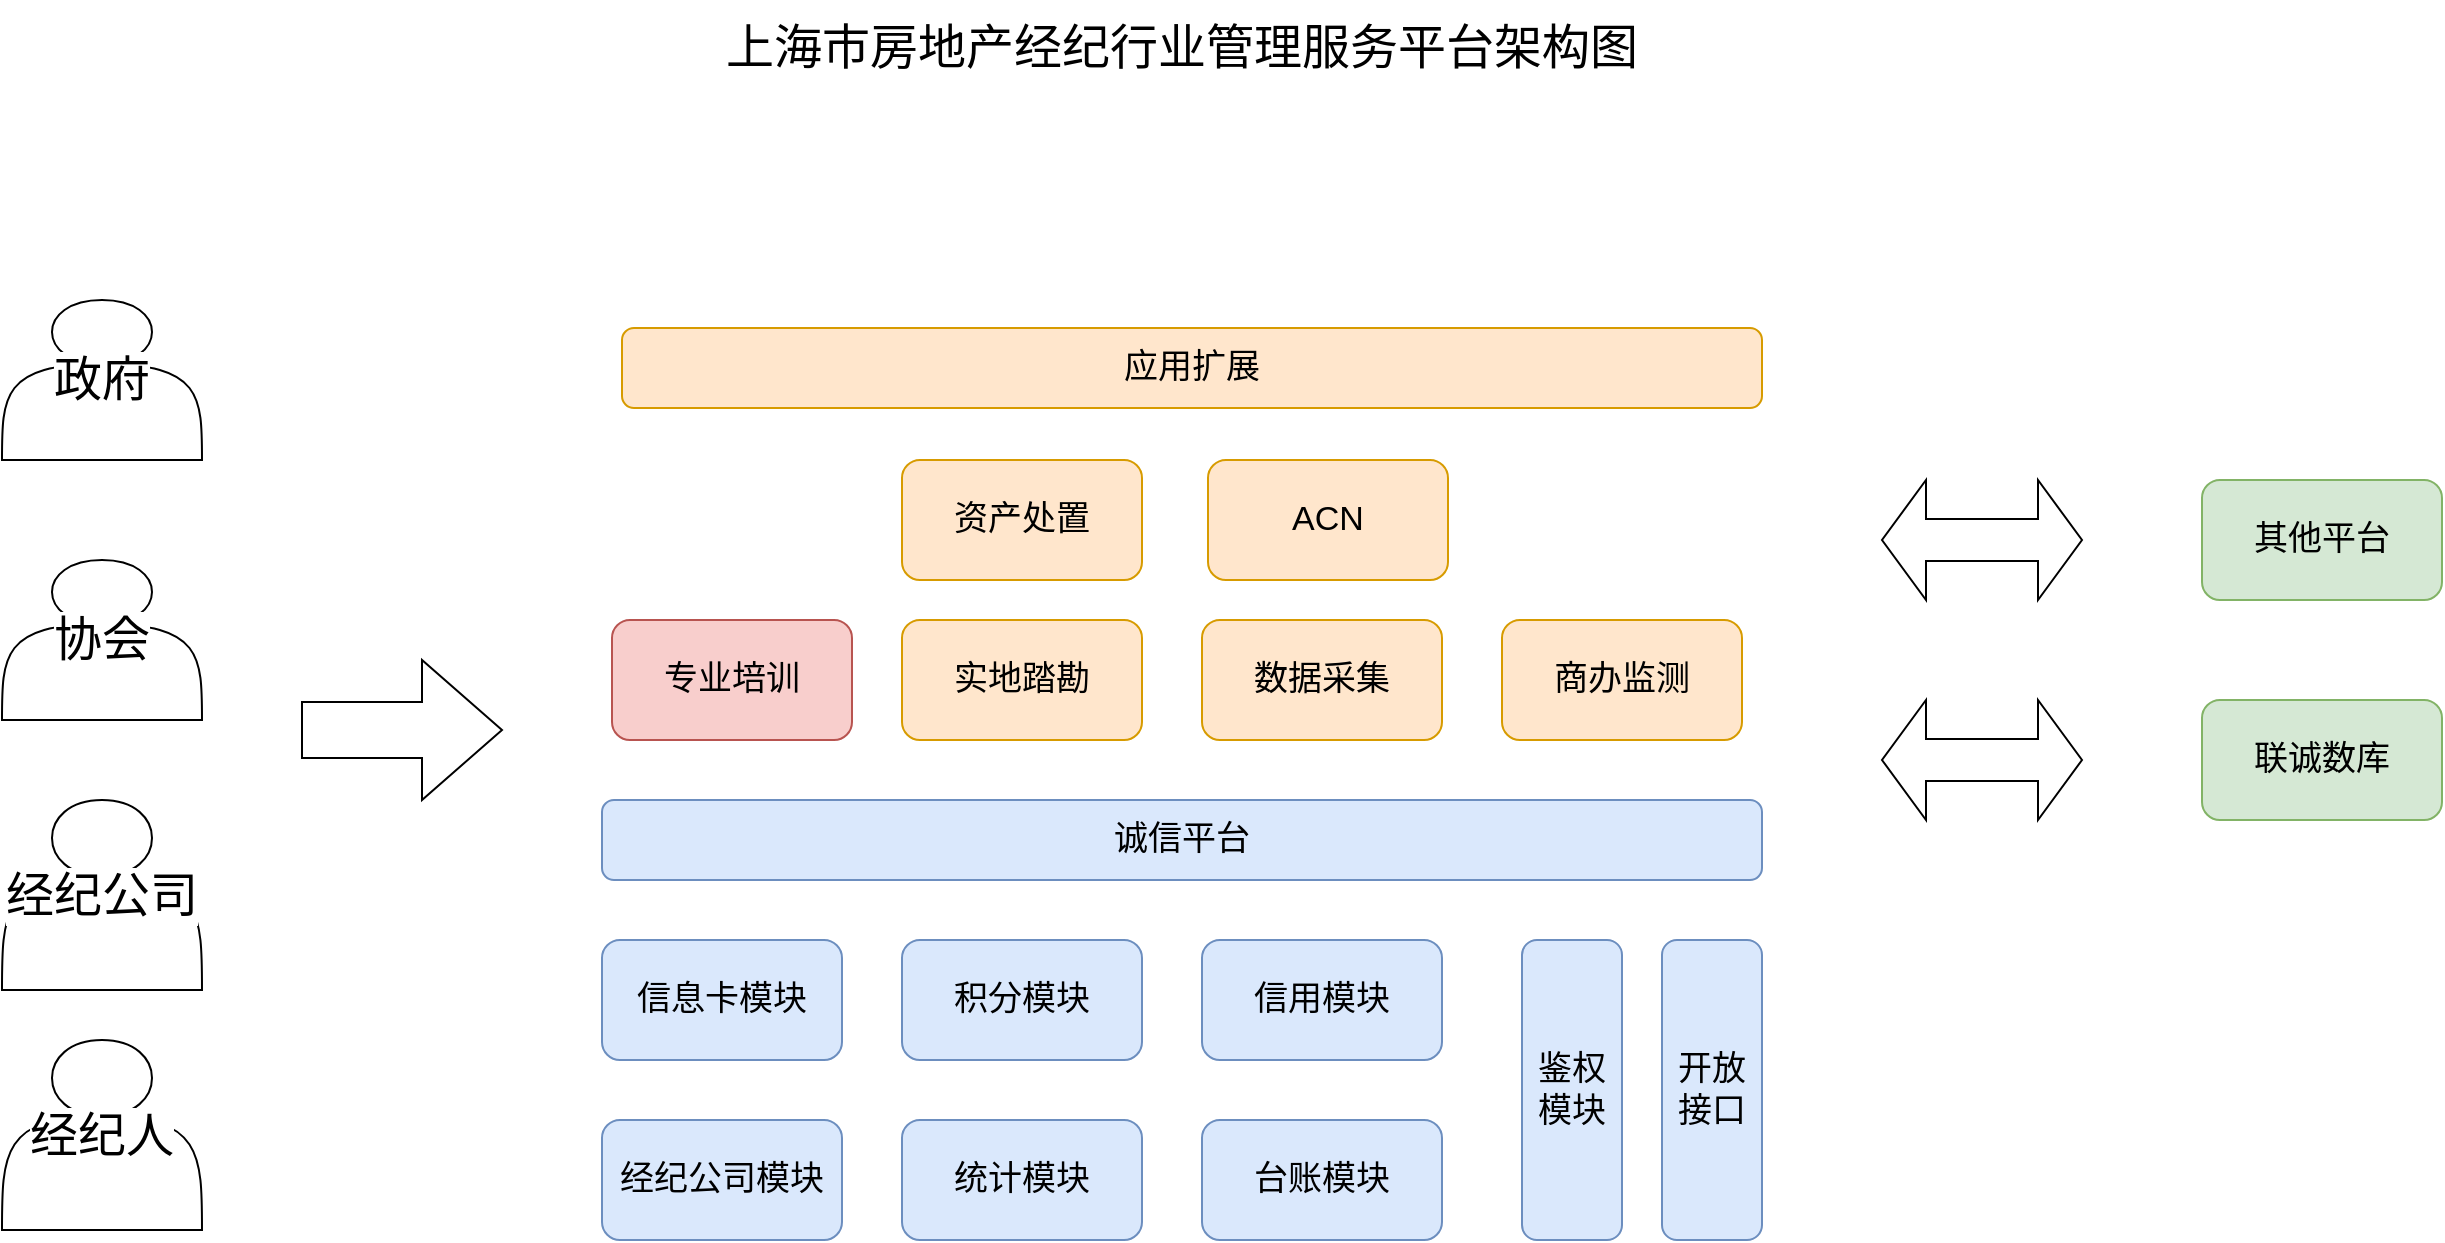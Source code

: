 <mxfile version="14.5.1" type="github"><diagram id="9exOJL8W6ix4fBsuOIzy" name="Page-1"><mxGraphModel dx="2310" dy="982" grid="1" gridSize="10" guides="1" tooltips="1" connect="1" arrows="1" fold="1" page="1" pageScale="1" pageWidth="827" pageHeight="1169" background="none" math="0" shadow="0"><root><mxCell id="0"/><mxCell id="1" parent="0"/><mxCell id="PiWmKONKAO3LSSK3L9ag-2" value="积分模块" style="whiteSpace=wrap;html=1;rounded=1;fontSize=17;fillColor=#dae8fc;strokeColor=#6c8ebf;" vertex="1" parent="1"><mxGeometry x="200" y="850" width="120" height="60" as="geometry"/></mxCell><mxCell id="PiWmKONKAO3LSSK3L9ag-4" value="信息卡模块" style="whiteSpace=wrap;html=1;rounded=1;fontSize=17;fillColor=#dae8fc;strokeColor=#6c8ebf;" vertex="1" parent="1"><mxGeometry x="50" y="850" width="120" height="60" as="geometry"/></mxCell><mxCell id="PiWmKONKAO3LSSK3L9ag-5" value="经纪公司模块" style="whiteSpace=wrap;html=1;rounded=1;fontSize=17;fillColor=#dae8fc;strokeColor=#6c8ebf;" vertex="1" parent="1"><mxGeometry x="50" y="940" width="120" height="60" as="geometry"/></mxCell><mxCell id="PiWmKONKAO3LSSK3L9ag-6" value="信用模块" style="whiteSpace=wrap;html=1;rounded=1;fontSize=17;fillColor=#dae8fc;strokeColor=#6c8ebf;" vertex="1" parent="1"><mxGeometry x="350" y="850" width="120" height="60" as="geometry"/></mxCell><mxCell id="PiWmKONKAO3LSSK3L9ag-9" value="台账模块" style="rounded=1;whiteSpace=wrap;html=1;fontSize=17;fillColor=#dae8fc;strokeColor=#6c8ebf;" vertex="1" parent="1"><mxGeometry x="350" y="940" width="120" height="60" as="geometry"/></mxCell><mxCell id="PiWmKONKAO3LSSK3L9ag-11" value="统计模块" style="whiteSpace=wrap;html=1;rounded=1;fontSize=17;fillColor=#dae8fc;strokeColor=#6c8ebf;" vertex="1" parent="1"><mxGeometry x="200" y="940" width="120" height="60" as="geometry"/></mxCell><mxCell id="PiWmKONKAO3LSSK3L9ag-14" value="专业培训" style="rounded=1;whiteSpace=wrap;html=1;strokeWidth=1;fontSize=17;fillColor=#f8cecc;strokeColor=#b85450;" vertex="1" parent="1"><mxGeometry x="55" y="690" width="120" height="60" as="geometry"/></mxCell><mxCell id="PiWmKONKAO3LSSK3L9ag-18" value="鉴权模块" style="rounded=1;whiteSpace=wrap;html=1;strokeWidth=1;fontSize=17;fillColor=#dae8fc;strokeColor=#6c8ebf;" vertex="1" parent="1"><mxGeometry x="510" y="850" width="50" height="150" as="geometry"/></mxCell><mxCell id="PiWmKONKAO3LSSK3L9ag-20" value="诚信平台" style="rounded=1;whiteSpace=wrap;html=1;strokeWidth=1;fontSize=17;fillColor=#dae8fc;strokeColor=#6c8ebf;" vertex="1" parent="1"><mxGeometry x="50" y="780" width="580" height="40" as="geometry"/></mxCell><mxCell id="PiWmKONKAO3LSSK3L9ag-25" value="ACN" style="rounded=1;whiteSpace=wrap;html=1;strokeWidth=1;fontSize=17;fillColor=#ffe6cc;strokeColor=#d79b00;" vertex="1" parent="1"><mxGeometry x="353" y="610" width="120" height="60" as="geometry"/></mxCell><mxCell id="PiWmKONKAO3LSSK3L9ag-26" value="商办监测" style="rounded=1;whiteSpace=wrap;html=1;strokeWidth=1;fontSize=17;fillColor=#ffe6cc;strokeColor=#d79b00;" vertex="1" parent="1"><mxGeometry x="500" y="690" width="120" height="60" as="geometry"/></mxCell><mxCell id="PiWmKONKAO3LSSK3L9ag-27" value="&lt;div style=&quot;font-family: &amp;#34;menlo&amp;#34; , &amp;#34;monaco&amp;#34; , &amp;#34;courier new&amp;#34; , monospace ; font-size: 24px ; line-height: 24px&quot;&gt;上海市房地产经纪行业管理服务平台架构图&lt;/div&gt;" style="text;html=1;strokeColor=none;fillColor=none;align=center;verticalAlign=middle;whiteSpace=wrap;rounded=0;fontSize=24;labelBackgroundColor=#ffffff;" vertex="1" parent="1"><mxGeometry x="85" y="380" width="510" height="50" as="geometry"/></mxCell><mxCell id="PiWmKONKAO3LSSK3L9ag-29" value="开放接口" style="rounded=1;whiteSpace=wrap;html=1;strokeWidth=1;fontSize=17;fillColor=#dae8fc;strokeColor=#6c8ebf;" vertex="1" parent="1"><mxGeometry x="580" y="850" width="50" height="150" as="geometry"/></mxCell><mxCell id="PiWmKONKAO3LSSK3L9ag-30" value="实地踏勘" style="rounded=1;whiteSpace=wrap;html=1;strokeWidth=1;fontSize=17;fillColor=#ffe6cc;strokeColor=#d79b00;" vertex="1" parent="1"><mxGeometry x="200" y="690" width="120" height="60" as="geometry"/></mxCell><mxCell id="PiWmKONKAO3LSSK3L9ag-31" value="资产处置" style="rounded=1;whiteSpace=wrap;html=1;strokeWidth=1;fontSize=17;fillColor=#ffe6cc;strokeColor=#d79b00;" vertex="1" parent="1"><mxGeometry x="200" y="610" width="120" height="60" as="geometry"/></mxCell><mxCell id="PiWmKONKAO3LSSK3L9ag-34" value="" style="html=1;shadow=0;dashed=0;align=center;verticalAlign=middle;shape=mxgraph.arrows2.twoWayArrow;dy=0.65;dx=22;rounded=1;strokeWidth=1;gradientColor=none;fontSize=17;" vertex="1" parent="1"><mxGeometry x="690" y="730" width="100" height="60" as="geometry"/></mxCell><mxCell id="PiWmKONKAO3LSSK3L9ag-35" value="联诚数库" style="rounded=1;whiteSpace=wrap;html=1;strokeWidth=1;fontSize=17;fillColor=#d5e8d4;strokeColor=#82b366;" vertex="1" parent="1"><mxGeometry x="850" y="730" width="120" height="60" as="geometry"/></mxCell><mxCell id="PiWmKONKAO3LSSK3L9ag-38" value="数据采集" style="rounded=1;whiteSpace=wrap;html=1;strokeWidth=1;fontSize=17;fillColor=#ffe6cc;strokeColor=#d79b00;" vertex="1" parent="1"><mxGeometry x="350" y="690" width="120" height="60" as="geometry"/></mxCell><mxCell id="PiWmKONKAO3LSSK3L9ag-39" value="应用扩展" style="rounded=1;whiteSpace=wrap;html=1;strokeWidth=1;fontSize=17;fillColor=#ffe6cc;strokeColor=#d79b00;" vertex="1" parent="1"><mxGeometry x="60" y="544" width="570" height="40" as="geometry"/></mxCell><mxCell id="PiWmKONKAO3LSSK3L9ag-40" value="经纪公司" style="shape=actor;whiteSpace=wrap;html=1;rounded=1;labelBackgroundColor=#ffffff;strokeWidth=1;gradientColor=none;fontSize=24;fontColor=#000000;" vertex="1" parent="1"><mxGeometry x="-250" y="780" width="100" height="95" as="geometry"/></mxCell><mxCell id="PiWmKONKAO3LSSK3L9ag-41" value="协会" style="shape=actor;whiteSpace=wrap;html=1;rounded=1;labelBackgroundColor=#ffffff;strokeWidth=1;gradientColor=none;fontSize=24;fontColor=#000000;" vertex="1" parent="1"><mxGeometry x="-250" y="660" width="100" height="80" as="geometry"/></mxCell><mxCell id="PiWmKONKAO3LSSK3L9ag-44" value="政府" style="shape=actor;whiteSpace=wrap;html=1;rounded=1;labelBackgroundColor=#ffffff;strokeWidth=1;gradientColor=none;fontSize=24;fontColor=#000000;" vertex="1" parent="1"><mxGeometry x="-250" y="530" width="100" height="80" as="geometry"/></mxCell><mxCell id="PiWmKONKAO3LSSK3L9ag-46" value="经纪人" style="shape=actor;whiteSpace=wrap;html=1;rounded=1;labelBackgroundColor=#ffffff;strokeWidth=1;gradientColor=none;fontSize=24;fontColor=#000000;" vertex="1" parent="1"><mxGeometry x="-250" y="900" width="100" height="95" as="geometry"/></mxCell><mxCell id="PiWmKONKAO3LSSK3L9ag-48" value="" style="html=1;shadow=0;dashed=0;align=center;verticalAlign=middle;shape=mxgraph.arrows2.arrow;dy=0.6;dx=40;notch=0;rounded=1;labelBackgroundColor=#ffffff;strokeWidth=1;gradientColor=none;fontSize=24;fontColor=#000000;" vertex="1" parent="1"><mxGeometry x="-100" y="710" width="100" height="70" as="geometry"/></mxCell><mxCell id="PiWmKONKAO3LSSK3L9ag-50" value="" style="html=1;shadow=0;dashed=0;align=center;verticalAlign=middle;shape=mxgraph.arrows2.twoWayArrow;dy=0.65;dx=22;rounded=1;strokeWidth=1;gradientColor=none;fontSize=17;" vertex="1" parent="1"><mxGeometry x="690" y="620" width="100" height="60" as="geometry"/></mxCell><mxCell id="PiWmKONKAO3LSSK3L9ag-51" value="其他平台" style="rounded=1;whiteSpace=wrap;html=1;strokeWidth=1;fontSize=17;fillColor=#d5e8d4;strokeColor=#82b366;" vertex="1" parent="1"><mxGeometry x="850" y="620" width="120" height="60" as="geometry"/></mxCell></root></mxGraphModel></diagram></mxfile>